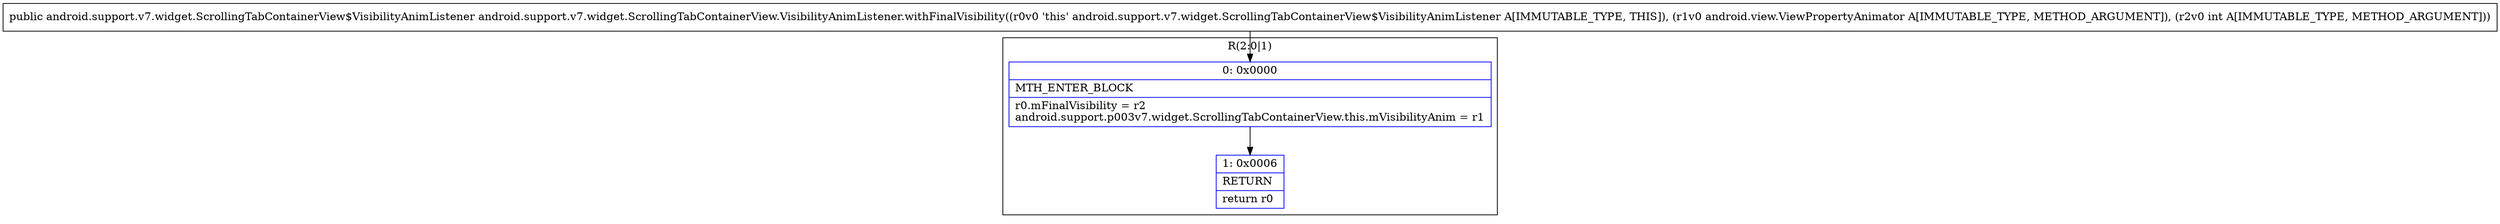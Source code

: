 digraph "CFG forandroid.support.v7.widget.ScrollingTabContainerView.VisibilityAnimListener.withFinalVisibility(Landroid\/view\/ViewPropertyAnimator;I)Landroid\/support\/v7\/widget\/ScrollingTabContainerView$VisibilityAnimListener;" {
subgraph cluster_Region_426476112 {
label = "R(2:0|1)";
node [shape=record,color=blue];
Node_0 [shape=record,label="{0\:\ 0x0000|MTH_ENTER_BLOCK\l|r0.mFinalVisibility = r2\landroid.support.p003v7.widget.ScrollingTabContainerView.this.mVisibilityAnim = r1\l}"];
Node_1 [shape=record,label="{1\:\ 0x0006|RETURN\l|return r0\l}"];
}
MethodNode[shape=record,label="{public android.support.v7.widget.ScrollingTabContainerView$VisibilityAnimListener android.support.v7.widget.ScrollingTabContainerView.VisibilityAnimListener.withFinalVisibility((r0v0 'this' android.support.v7.widget.ScrollingTabContainerView$VisibilityAnimListener A[IMMUTABLE_TYPE, THIS]), (r1v0 android.view.ViewPropertyAnimator A[IMMUTABLE_TYPE, METHOD_ARGUMENT]), (r2v0 int A[IMMUTABLE_TYPE, METHOD_ARGUMENT])) }"];
MethodNode -> Node_0;
Node_0 -> Node_1;
}

